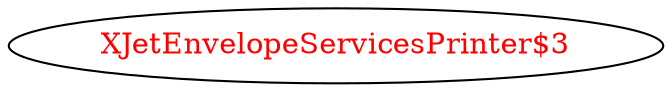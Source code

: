 digraph dependencyGraph {
 concentrate=true;
 ranksep="2.0";
 rankdir="LR"; 
 splines="ortho";
"XJetEnvelopeServicesPrinter$3" [fontcolor="red"];
}